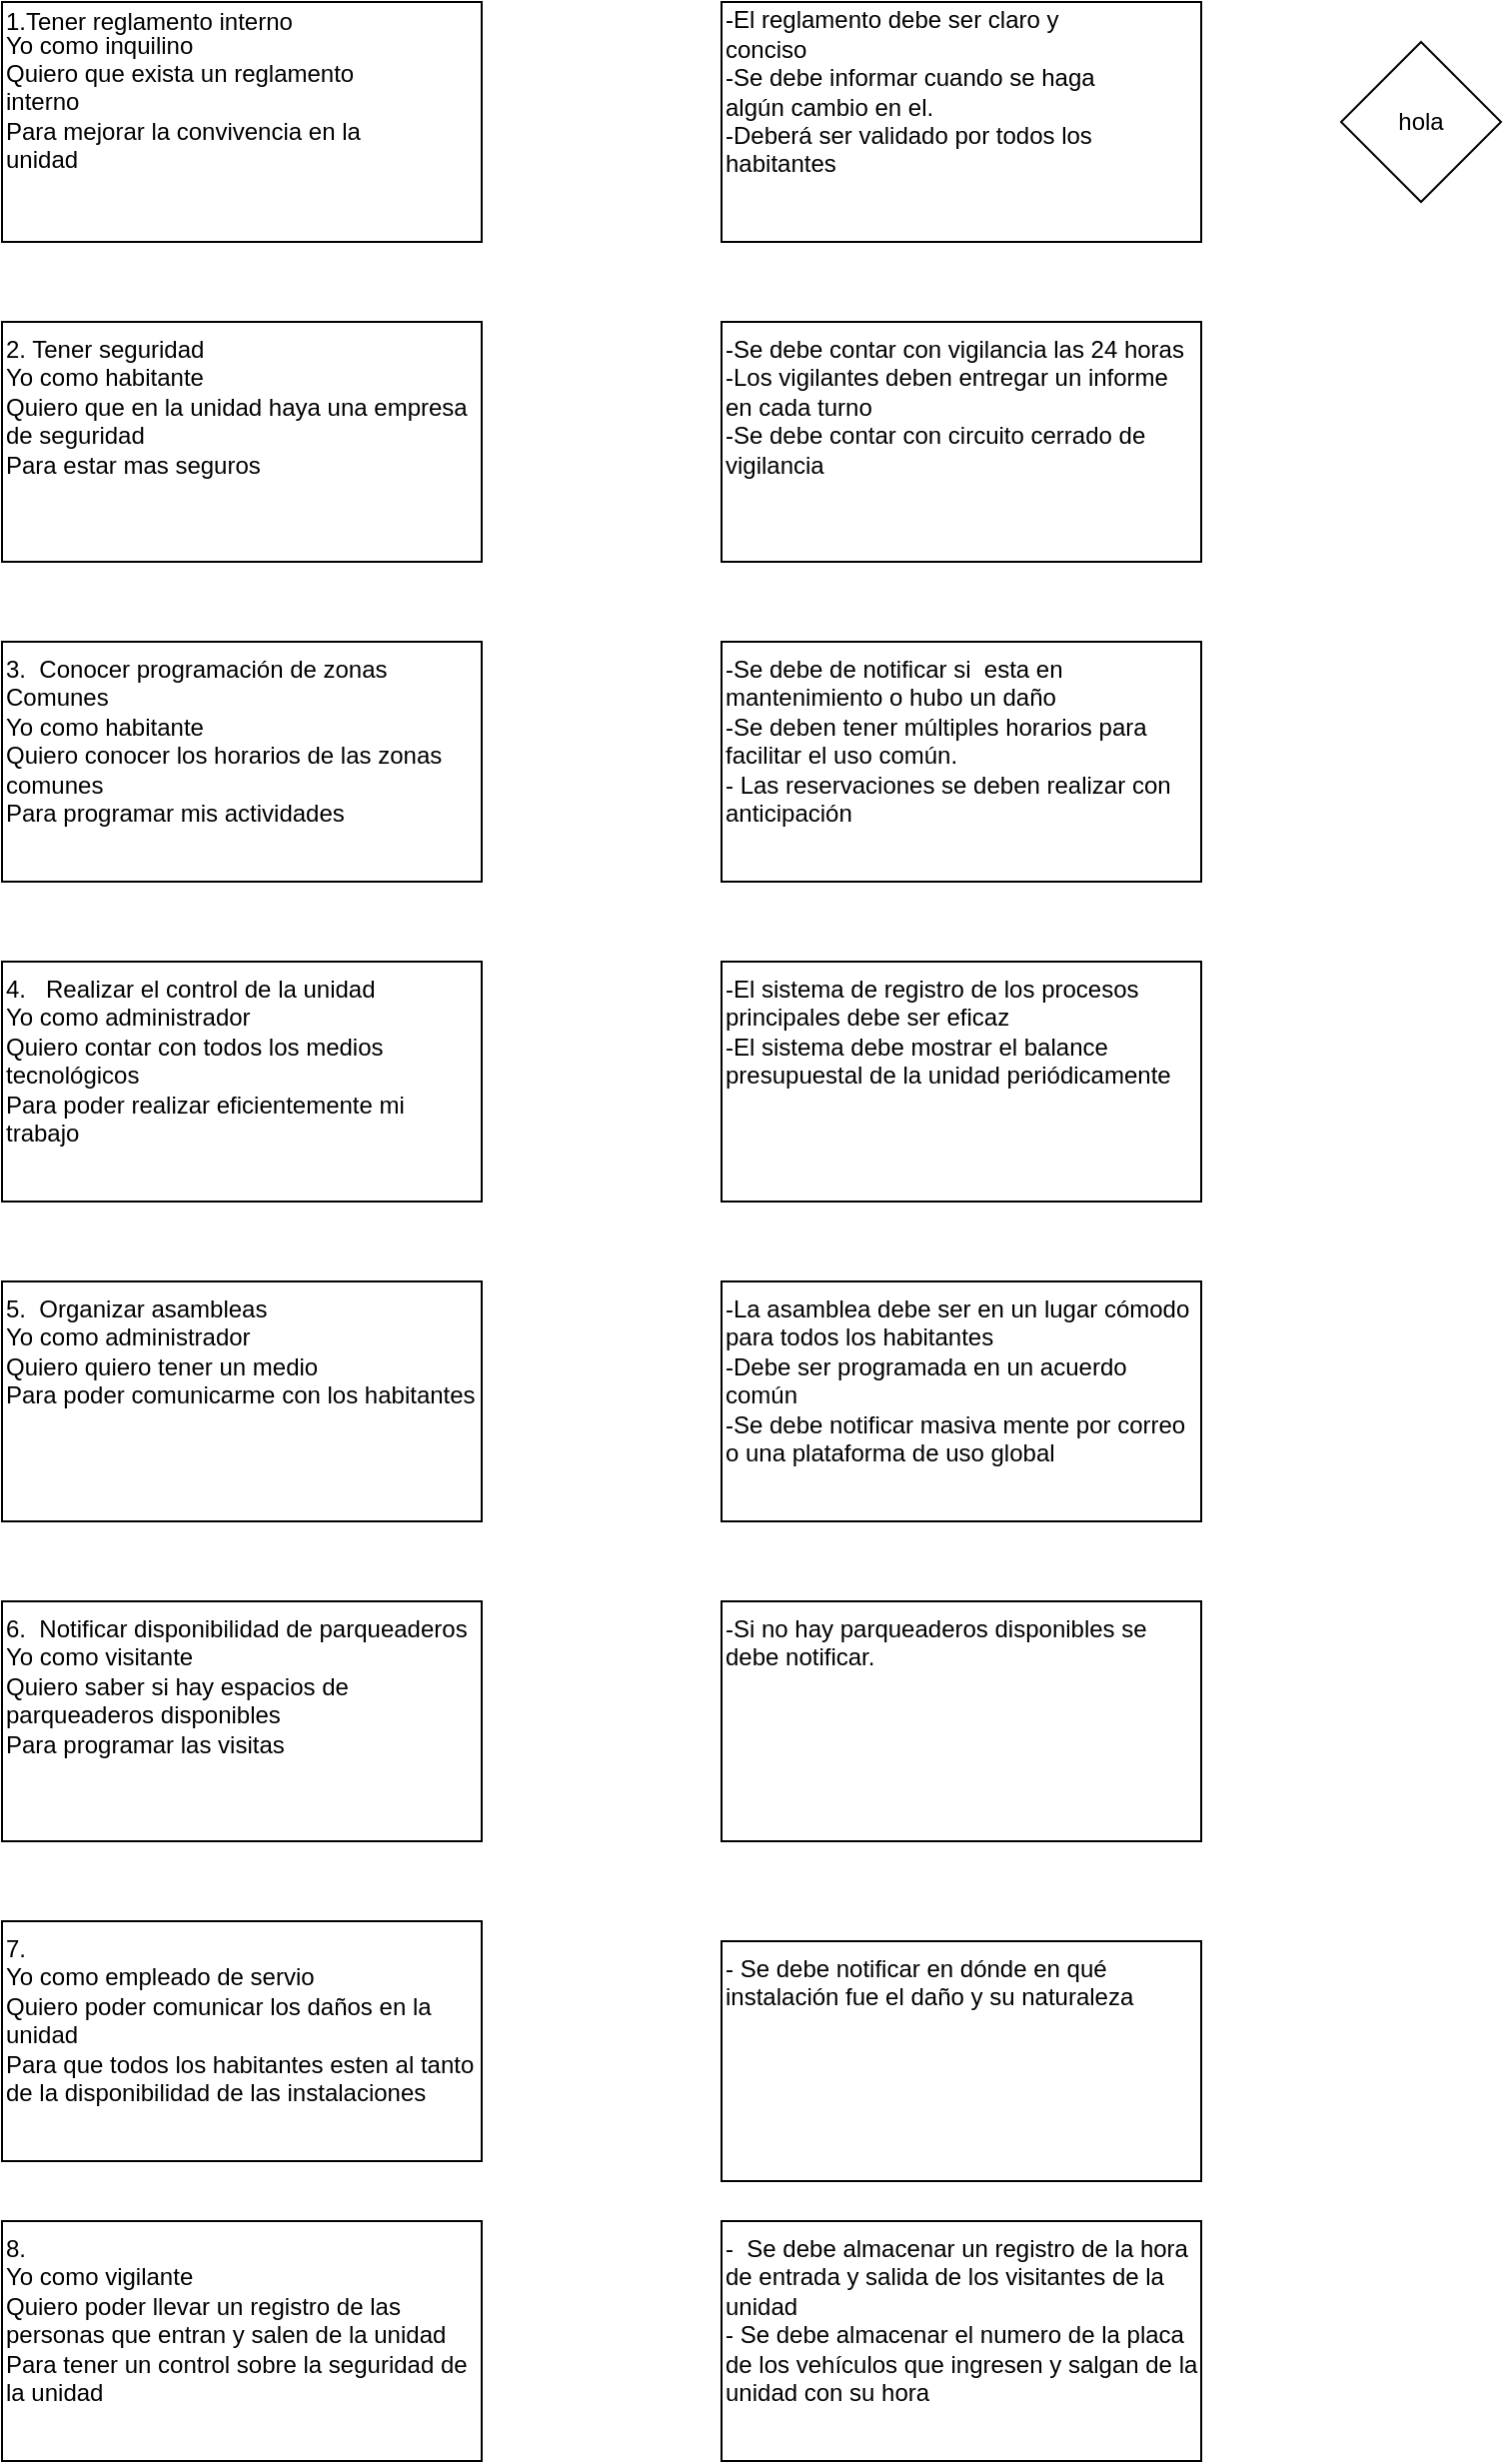 <mxfile version="13.6.5" type="github">
  <diagram id="wNBqWbaNxDe87QmoSqn4" name="Page-1">
    <mxGraphModel dx="1108" dy="450" grid="1" gridSize="10" guides="1" tooltips="1" connect="1" arrows="1" fold="1" page="1" pageScale="1" pageWidth="827" pageHeight="1169" math="0" shadow="0">
      <root>
        <mxCell id="0" />
        <mxCell id="1" parent="0" />
        <mxCell id="svupegZ1BK7ZTZ6G6fqw-1" value="" style="rounded=0;whiteSpace=wrap;html=1;" parent="1" vertex="1">
          <mxGeometry x="40" y="40" width="240" height="120" as="geometry" />
        </mxCell>
        <mxCell id="svupegZ1BK7ZTZ6G6fqw-2" value="" style="rounded=0;whiteSpace=wrap;html=1;align=left;" parent="1" vertex="1">
          <mxGeometry x="400" y="40" width="240" height="120" as="geometry" />
        </mxCell>
        <mxCell id="svupegZ1BK7ZTZ6G6fqw-3" value="1.Tener reglamento interno" style="text;html=1;strokeColor=none;fillColor=none;align=left;verticalAlign=middle;whiteSpace=wrap;rounded=0;" parent="1" vertex="1">
          <mxGeometry x="40" y="40" width="240" height="20" as="geometry" />
        </mxCell>
        <mxCell id="svupegZ1BK7ZTZ6G6fqw-5" value="Yo como inquilino&lt;br&gt;Quiero que exista un reglamento interno&lt;br&gt;Para mejorar la convivencia en la unidad" style="text;html=1;strokeColor=none;fillColor=none;align=left;verticalAlign=middle;whiteSpace=wrap;rounded=0;" parent="1" vertex="1">
          <mxGeometry x="40" y="80" width="210" height="20" as="geometry" />
        </mxCell>
        <mxCell id="svupegZ1BK7ZTZ6G6fqw-7" value="-El reglamento debe ser claro y conciso&lt;br&gt;-Se debe informar cuando se haga algún cambio en el.&lt;br&gt;-Deberá ser validado por todos los habitantes" style="text;html=1;strokeColor=none;fillColor=none;align=left;verticalAlign=middle;whiteSpace=wrap;rounded=0;" parent="1" vertex="1">
          <mxGeometry x="400" y="70" width="190" height="30" as="geometry" />
        </mxCell>
        <mxCell id="svupegZ1BK7ZTZ6G6fqw-8" value="2. Tener seguridad&lt;br&gt;Yo como habitante&lt;br&gt;Quiero que en la unidad haya una empresa de seguridad&amp;nbsp;&lt;br&gt;Para estar mas seguros" style="rounded=0;whiteSpace=wrap;html=1;align=left;labelPosition=center;verticalLabelPosition=middle;verticalAlign=top;labelBackgroundColor=none;labelBorderColor=none;" parent="1" vertex="1">
          <mxGeometry x="40" y="200" width="240" height="120" as="geometry" />
        </mxCell>
        <mxCell id="svupegZ1BK7ZTZ6G6fqw-10" value="-Se debe contar con vigilancia las 24 horas&lt;br&gt;-Los vigilantes deben entregar un informe en cada turno&lt;br&gt;-Se debe contar con circuito cerrado de vigilancia&lt;br&gt;" style="rounded=0;whiteSpace=wrap;html=1;align=left;labelPosition=center;verticalLabelPosition=middle;verticalAlign=top;labelBackgroundColor=none;labelBorderColor=none;" parent="1" vertex="1">
          <mxGeometry x="400" y="200" width="240" height="120" as="geometry" />
        </mxCell>
        <mxCell id="svupegZ1BK7ZTZ6G6fqw-11" value="3.&amp;nbsp; Conocer programación de zonas Comunes&lt;br&gt;Yo como habitante&amp;nbsp;&lt;br&gt;Quiero conocer los horarios de las zonas comunes&amp;nbsp;&lt;br&gt;Para programar mis actividades&amp;nbsp;" style="rounded=0;whiteSpace=wrap;html=1;align=left;labelPosition=center;verticalLabelPosition=middle;verticalAlign=top;labelBackgroundColor=none;labelBorderColor=none;" parent="1" vertex="1">
          <mxGeometry x="40" y="360" width="240" height="120" as="geometry" />
        </mxCell>
        <mxCell id="svupegZ1BK7ZTZ6G6fqw-12" value="-Se debe de notificar si&amp;nbsp; esta en mantenimiento o hubo un daño&lt;br&gt;-Se deben tener múltiples horarios para facilitar el uso común.&lt;br&gt;- Las reservaciones se deben realizar con anticipación" style="rounded=0;whiteSpace=wrap;html=1;align=left;labelPosition=center;verticalLabelPosition=middle;verticalAlign=top;labelBackgroundColor=none;labelBorderColor=none;" parent="1" vertex="1">
          <mxGeometry x="400" y="360" width="240" height="120" as="geometry" />
        </mxCell>
        <mxCell id="svupegZ1BK7ZTZ6G6fqw-13" value="4.&amp;nbsp; &amp;nbsp;Realizar el control de la unidad&lt;span style=&quot;color: rgba(0 , 0 , 0 , 0) ; font-family: monospace ; font-size: 0px&quot;&gt;%3CmxGraphModel%3E%3Croot%3E%3CmxCell%20id%3D%220%22%2F%3E%3CmxCell%20id%3D%221%22%20parent%3D%220%22%2F%3E%3CmxCell%20id%3D%222%22%20value%3D%223.%26amp%3Bnbsp%3B%20Zonas%20Comunes%26lt%3Bbr%26gt%3BYo%20como%20habitante%26amp%3Bnbsp%3B%26lt%3Bbr%26gt%3BQuiero%20conocer%20los%20horarios%20de%20las%20zonas%20comunes%26amp%3Bnbsp%3B%26lt%3Bbr%26gt%3BPara%20programar%20mis%20actividades%26amp%3Bnbsp%3B%26lt%3Bbr%26gt%3B%22%20style%3D%22rounded%3D0%3BwhiteSpace%3Dwrap%3Bhtml%3D1%3Balign%3Dleft%3BlabelPosition%3Dcenter%3BverticalLabelPosition%3Dmiddle%3BverticalAlign%3Dtop%3BlabelBackgroundColor%3Dnone%3BlabelBorderColor%3Dnone%3B%22%20vertex%3D%221%22%20parent%3D%221%22%3E%3CmxGeometry%20x%3D%2240%22%20y%3D%22360%22%20width%3D%22240%22%20height%3D%22120%22%20as%3D%22geometry%22%2F%3E%3C%2FmxCell%3E%3C%2Froot%3E%3C%2FmxGraphModel%3E&lt;/span&gt;&lt;br&gt;Yo como administrador&amp;nbsp;&lt;br&gt;Quiero contar con todos los medios tecnológicos&lt;br&gt;Para poder realizar&amp;nbsp;eficientemente mi trabajo" style="rounded=0;whiteSpace=wrap;html=1;align=left;labelPosition=center;verticalLabelPosition=middle;verticalAlign=top;labelBackgroundColor=none;labelBorderColor=none;" parent="1" vertex="1">
          <mxGeometry x="40" y="520" width="240" height="120" as="geometry" />
        </mxCell>
        <mxCell id="svupegZ1BK7ZTZ6G6fqw-14" value="-El sistema de registro de los procesos principales debe ser eficaz&lt;br&gt;-El sistema debe mostrar el balance presupuestal de la unidad periódicamente" style="rounded=0;whiteSpace=wrap;html=1;align=left;labelPosition=center;verticalLabelPosition=middle;verticalAlign=top;labelBackgroundColor=none;labelBorderColor=none;" parent="1" vertex="1">
          <mxGeometry x="400" y="520" width="240" height="120" as="geometry" />
        </mxCell>
        <mxCell id="svupegZ1BK7ZTZ6G6fqw-15" value="5.&amp;nbsp; Organizar asambleas&lt;span style=&quot;color: rgba(0 , 0 , 0 , 0) ; font-family: monospace ; font-size: 0px&quot;&gt;%3CmxGraphModel%3E%3Croot%3E%3CmxCell%20id%3D%220%22%2F%3E%3CmxCell%20id%3D%221%22%20parent%3D%220%22%2F%3E%3CmxCell%20id%3D%222%22%20value%3D%223.%26amp%3Bnbsp%3B%20Zonas%20Comunes%26lt%3Bbr%26gt%3BYo%20como%20habitante%26amp%3Bnbsp%3B%26lt%3Bbr%26gt%3BQuiero%20conocer%20los%20horarios%20de%20las%20zonas%20comunes%26amp%3Bnbsp%3B%26lt%3Bbr%26gt%3BPara%20programar%20mis%20actividades%26amp%3Bnbsp%3B%26lt%3Bbr%26gt%3B%22%20style%3D%22rounded%3D0%3BwhiteSpace%3Dwrap%3Bhtml%3D1%3Balign%3Dleft%3BlabelPosition%3Dcenter%3BverticalLabelPosition%3Dmiddle%3BverticalAlign%3Dtop%3BlabelBackgroundColor%3Dnone%3BlabelBorderColor%3Dnone%3B%22%20vertex%3D%221%22%20parent%3D%221%22%3E%3CmxGeometry%20x%3D%2240%22%20y%3D%22360%22%20width%3D%22240%22%20height%3D%22120%22%20as%3D%22geometry%22%2F%3E%3C%2FmxCell%3E%3C%2Froot%3E%3C%2FmxGraphModel%3E&lt;/span&gt;&lt;br&gt;Yo como administrador&amp;nbsp;&lt;br&gt;Quiero quiero tener un medio&lt;br&gt;Para poder comunicarme con los habitantes" style="rounded=0;whiteSpace=wrap;html=1;align=left;labelPosition=center;verticalLabelPosition=middle;verticalAlign=top;labelBackgroundColor=none;labelBorderColor=none;" parent="1" vertex="1">
          <mxGeometry x="40" y="680" width="240" height="120" as="geometry" />
        </mxCell>
        <mxCell id="svupegZ1BK7ZTZ6G6fqw-16" value="-La asamblea debe ser en un lugar cómodo para todos los habitantes&lt;br&gt;-Debe ser programada en un acuerdo común&lt;br&gt;-Se debe notificar masiva mente por correo o una plataforma de uso global" style="rounded=0;whiteSpace=wrap;html=1;align=left;labelPosition=center;verticalLabelPosition=middle;verticalAlign=top;labelBackgroundColor=none;labelBorderColor=none;" parent="1" vertex="1">
          <mxGeometry x="400" y="680" width="240" height="120" as="geometry" />
        </mxCell>
        <mxCell id="svupegZ1BK7ZTZ6G6fqw-17" value="6.&amp;nbsp; Notificar disponibilidad de parqueaderos&lt;br&gt;Yo como visitante&lt;br&gt;Quiero saber si hay espacios de parqueaderos disponibles&lt;br&gt;Para programar las visitas" style="rounded=0;whiteSpace=wrap;html=1;align=left;labelPosition=center;verticalLabelPosition=middle;verticalAlign=top;labelBackgroundColor=none;labelBorderColor=none;" parent="1" vertex="1">
          <mxGeometry x="40" y="840" width="240" height="120" as="geometry" />
        </mxCell>
        <mxCell id="svupegZ1BK7ZTZ6G6fqw-19" value="-Si no hay parqueaderos disponibles se debe notificar." style="rounded=0;whiteSpace=wrap;html=1;align=left;labelPosition=center;verticalLabelPosition=middle;verticalAlign=top;labelBackgroundColor=none;labelBorderColor=none;" parent="1" vertex="1">
          <mxGeometry x="400" y="840" width="240" height="120" as="geometry" />
        </mxCell>
        <mxCell id="svupegZ1BK7ZTZ6G6fqw-21" value="7.&amp;nbsp;&lt;br&gt;Yo como empleado de servio&amp;nbsp;&lt;br&gt;Quiero poder comunicar los daños en la unidad&amp;nbsp;&lt;br&gt;Para que todos los habitantes esten al tanto de la disponibilidad de las instalaciones" style="rounded=0;whiteSpace=wrap;html=1;align=left;labelPosition=center;verticalLabelPosition=middle;verticalAlign=top;labelBackgroundColor=none;labelBorderColor=none;" parent="1" vertex="1">
          <mxGeometry x="40" y="1000" width="240" height="120" as="geometry" />
        </mxCell>
        <mxCell id="GmmOpCF_TdwQESO5ywc--2" value="- Se debe notificar en dónde en qué instalación fue el daño y su naturaleza&lt;br&gt;&lt;br&gt;" style="rounded=0;whiteSpace=wrap;html=1;align=left;labelPosition=center;verticalLabelPosition=middle;verticalAlign=top;labelBackgroundColor=none;labelBorderColor=none;" vertex="1" parent="1">
          <mxGeometry x="400" y="1010" width="240" height="120" as="geometry" />
        </mxCell>
        <mxCell id="GmmOpCF_TdwQESO5ywc--3" value="8.&amp;nbsp;&lt;br&gt;Yo como vigilante&amp;nbsp;&lt;br&gt;Quiero poder llevar un registro de las personas que entran y salen de la unidad&lt;br&gt;Para tener un control sobre la seguridad de la unidad" style="rounded=0;whiteSpace=wrap;html=1;align=left;labelPosition=center;verticalLabelPosition=middle;verticalAlign=top;labelBackgroundColor=none;labelBorderColor=none;" vertex="1" parent="1">
          <mxGeometry x="40" y="1150" width="240" height="120" as="geometry" />
        </mxCell>
        <mxCell id="o6eJGdyiI8SA0mOjxIi0-2" value="hola" style="rhombus;whiteSpace=wrap;html=1;" vertex="1" parent="1">
          <mxGeometry x="710" y="60" width="80" height="80" as="geometry" />
        </mxCell>
        <mxCell id="GmmOpCF_TdwQESO5ywc--4" value="-&amp;nbsp; Se debe almacenar un registro de la hora de entrada y salida de los visitantes de la unidad&amp;nbsp;&lt;br&gt;- Se debe almacenar el numero de la placa de los vehículos que ingresen y salgan de la unidad con su hora" style="rounded=0;whiteSpace=wrap;html=1;align=left;labelPosition=center;verticalLabelPosition=middle;verticalAlign=top;labelBackgroundColor=none;labelBorderColor=none;" vertex="1" parent="1">
          <mxGeometry x="400" y="1150" width="240" height="120" as="geometry" />
        </mxCell>
      </root>
    </mxGraphModel>
  </diagram>
</mxfile>

